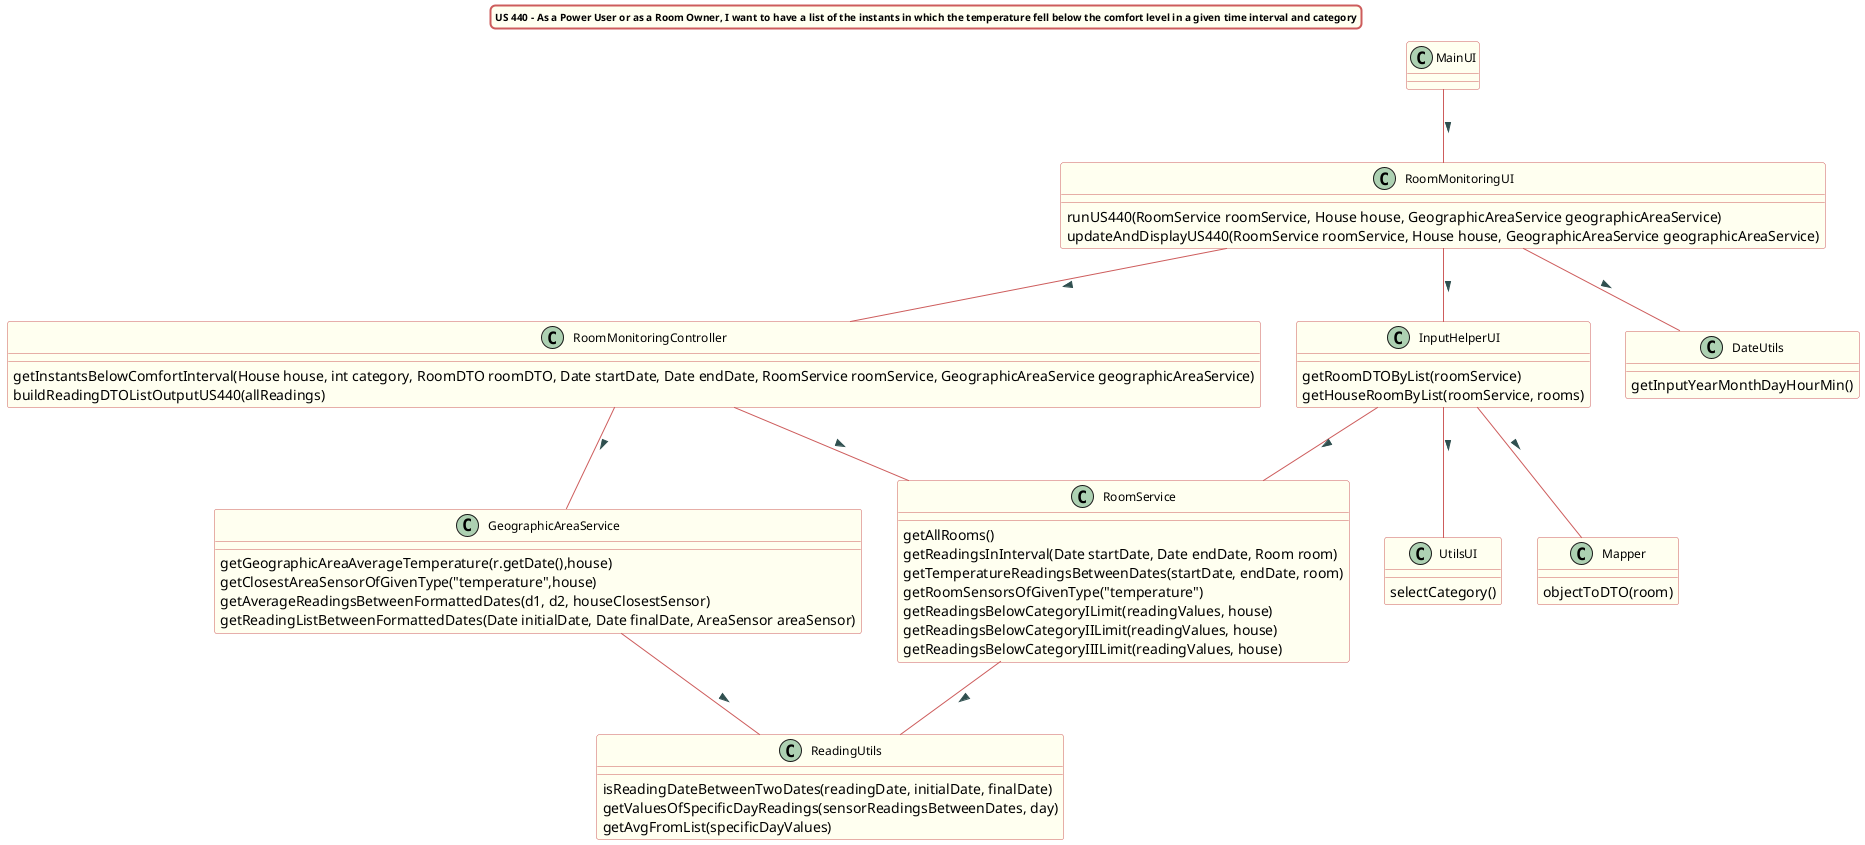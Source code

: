 @startuml

title US 440 - As a Power User or as a Room Owner, I want to have a list of the instants in which the temperature fell below the comfort level in a given time interval and category
skinparam titleBorderRoundCorner 10
skinparam titleBorderThickness 2
skinparam titleBorderColor indianred
skinparam titleBackgroundColor ivory
skinparam FontName verdana
skinparam titleFontSize 10


skinparam class {
  BorderColor indianred
  BackgroundColor indianred
  BackgroundColor ivory
   roundcorner 10
   ArrowFontName Verdana
   ArrowColor indianred
   ArrowFontColor darkslategrey
   FontSize 12
}

class RoomMonitoringController
class RoomMonitoringUI
class Mapper
class RoomService
class GeographicAreaService
class DateUtils
class InputHelperUI
class UtilsUI


MainUI -- RoomMonitoringUI : >
RoomMonitoringUI -- DateUtils : >
RoomMonitoringUI -- InputHelperUI : >
InputHelperUI -- RoomService : >
InputHelperUI -- Mapper : >
InputHelperUI -- UtilsUI : >
RoomMonitoringUI -- RoomMonitoringController : >
RoomMonitoringController -- RoomService : >
RoomService -- ReadingUtils : >
RoomMonitoringController -- GeographicAreaService : >
GeographicAreaService -- ReadingUtils : >



class RoomMonitoringController {
getInstantsBelowComfortInterval(House house, int category, RoomDTO roomDTO, Date startDate, Date endDate, RoomService roomService, GeographicAreaService geographicAreaService)
buildReadingDTOListOutputUS440(allReadings)

}

class RoomMonitoringUI {
runUS440(RoomService roomService, House house, GeographicAreaService geographicAreaService)
updateAndDisplayUS440(RoomService roomService, House house, GeographicAreaService geographicAreaService)
}

class Mapper {
objectToDTO(room)
}

class RoomService{
getAllRooms()
getReadingsInInterval(Date startDate, Date endDate, Room room)
getTemperatureReadingsBetweenDates(startDate, endDate, room)
getRoomSensorsOfGivenType("temperature")
getReadingsBelowCategoryILimit(readingValues, house)
getReadingsBelowCategoryIILimit(readingValues, house)
getReadingsBelowCategoryIIILimit(readingValues, house)
}

class GeographicAreaService{
getGeographicAreaAverageTemperature(r.getDate(),house)
getClosestAreaSensorOfGivenType("temperature",house)
getAverageReadingsBetweenFormattedDates(d1, d2, houseClosestSensor)
getReadingListBetweenFormattedDates(Date initialDate, Date finalDate, AreaSensor areaSensor)
}

class DateUtils {
getInputYearMonthDayHourMin()
}

class InputHelperUI {
getRoomDTOByList(roomService)
getHouseRoomByList(roomService, rooms)
}

class UtilsUI {
selectCategory()
}

class ReadingUtils {
isReadingDateBetweenTwoDates(readingDate, initialDate, finalDate)
getValuesOfSpecificDayReadings(sensorReadingsBetweenDates, day)
getAvgFromList(specificDayValues)
}


@enduml